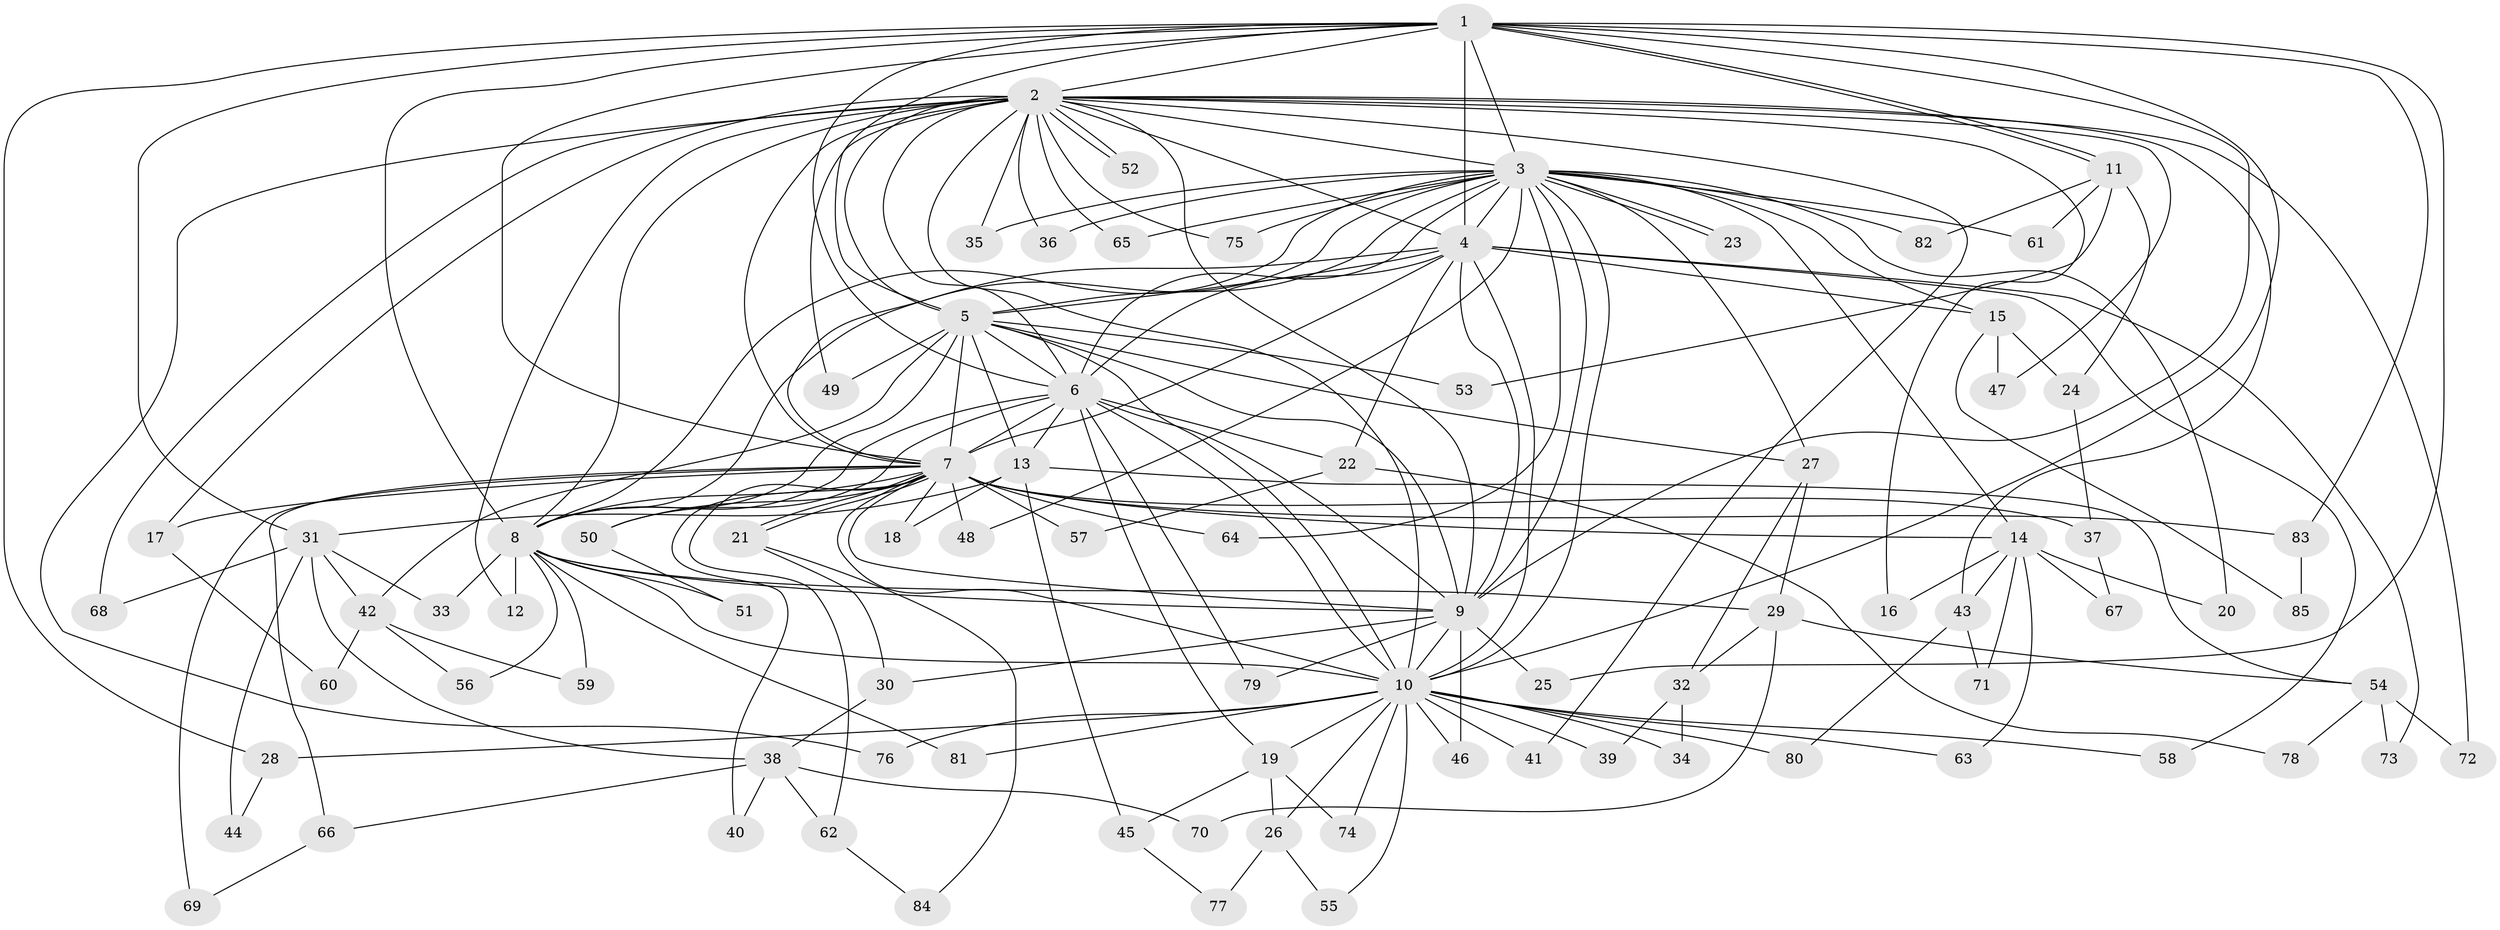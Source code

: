 // coarse degree distribution, {14: 0.04918032786885246, 24: 0.03278688524590164, 15: 0.01639344262295082, 20: 0.01639344262295082, 16: 0.01639344262295082, 13: 0.01639344262295082, 21: 0.01639344262295082, 6: 0.04918032786885246, 2: 0.4918032786885246, 3: 0.14754098360655737, 5: 0.06557377049180328, 1: 0.01639344262295082, 4: 0.04918032786885246, 7: 0.01639344262295082}
// Generated by graph-tools (version 1.1) at 2025/41/03/06/25 10:41:43]
// undirected, 85 vertices, 195 edges
graph export_dot {
graph [start="1"]
  node [color=gray90,style=filled];
  1;
  2;
  3;
  4;
  5;
  6;
  7;
  8;
  9;
  10;
  11;
  12;
  13;
  14;
  15;
  16;
  17;
  18;
  19;
  20;
  21;
  22;
  23;
  24;
  25;
  26;
  27;
  28;
  29;
  30;
  31;
  32;
  33;
  34;
  35;
  36;
  37;
  38;
  39;
  40;
  41;
  42;
  43;
  44;
  45;
  46;
  47;
  48;
  49;
  50;
  51;
  52;
  53;
  54;
  55;
  56;
  57;
  58;
  59;
  60;
  61;
  62;
  63;
  64;
  65;
  66;
  67;
  68;
  69;
  70;
  71;
  72;
  73;
  74;
  75;
  76;
  77;
  78;
  79;
  80;
  81;
  82;
  83;
  84;
  85;
  1 -- 2;
  1 -- 3;
  1 -- 4;
  1 -- 5;
  1 -- 6;
  1 -- 7;
  1 -- 8;
  1 -- 9;
  1 -- 10;
  1 -- 11;
  1 -- 11;
  1 -- 25;
  1 -- 28;
  1 -- 31;
  1 -- 83;
  2 -- 3;
  2 -- 4;
  2 -- 5;
  2 -- 6;
  2 -- 7;
  2 -- 8;
  2 -- 9;
  2 -- 10;
  2 -- 12;
  2 -- 16;
  2 -- 17;
  2 -- 35;
  2 -- 36;
  2 -- 41;
  2 -- 43;
  2 -- 47;
  2 -- 49;
  2 -- 52;
  2 -- 52;
  2 -- 65;
  2 -- 68;
  2 -- 72;
  2 -- 75;
  2 -- 76;
  3 -- 4;
  3 -- 5;
  3 -- 6;
  3 -- 7;
  3 -- 8;
  3 -- 9;
  3 -- 10;
  3 -- 14;
  3 -- 15;
  3 -- 20;
  3 -- 23;
  3 -- 23;
  3 -- 27;
  3 -- 35;
  3 -- 36;
  3 -- 48;
  3 -- 61;
  3 -- 64;
  3 -- 65;
  3 -- 75;
  3 -- 82;
  4 -- 5;
  4 -- 6;
  4 -- 7;
  4 -- 8;
  4 -- 9;
  4 -- 10;
  4 -- 15;
  4 -- 22;
  4 -- 58;
  4 -- 73;
  5 -- 6;
  5 -- 7;
  5 -- 8;
  5 -- 9;
  5 -- 10;
  5 -- 13;
  5 -- 27;
  5 -- 42;
  5 -- 49;
  5 -- 53;
  6 -- 7;
  6 -- 8;
  6 -- 9;
  6 -- 10;
  6 -- 13;
  6 -- 19;
  6 -- 22;
  6 -- 50;
  6 -- 79;
  7 -- 8;
  7 -- 9;
  7 -- 10;
  7 -- 14;
  7 -- 17;
  7 -- 18;
  7 -- 21;
  7 -- 21;
  7 -- 37;
  7 -- 40;
  7 -- 48;
  7 -- 50;
  7 -- 57;
  7 -- 62;
  7 -- 64;
  7 -- 66;
  7 -- 69;
  7 -- 83;
  8 -- 9;
  8 -- 10;
  8 -- 12;
  8 -- 29;
  8 -- 33;
  8 -- 51;
  8 -- 56;
  8 -- 59;
  8 -- 81;
  9 -- 10;
  9 -- 25;
  9 -- 30;
  9 -- 46;
  9 -- 79;
  10 -- 19;
  10 -- 26;
  10 -- 28;
  10 -- 34;
  10 -- 39;
  10 -- 41;
  10 -- 46;
  10 -- 55;
  10 -- 58;
  10 -- 63;
  10 -- 74;
  10 -- 76;
  10 -- 80;
  10 -- 81;
  11 -- 24;
  11 -- 53;
  11 -- 61;
  11 -- 82;
  13 -- 18;
  13 -- 31;
  13 -- 45;
  13 -- 54;
  14 -- 16;
  14 -- 20;
  14 -- 43;
  14 -- 63;
  14 -- 67;
  14 -- 71;
  15 -- 24;
  15 -- 47;
  15 -- 85;
  17 -- 60;
  19 -- 26;
  19 -- 45;
  19 -- 74;
  21 -- 30;
  21 -- 84;
  22 -- 57;
  22 -- 78;
  24 -- 37;
  26 -- 55;
  26 -- 77;
  27 -- 29;
  27 -- 32;
  28 -- 44;
  29 -- 32;
  29 -- 54;
  29 -- 70;
  30 -- 38;
  31 -- 33;
  31 -- 38;
  31 -- 42;
  31 -- 44;
  31 -- 68;
  32 -- 34;
  32 -- 39;
  37 -- 67;
  38 -- 40;
  38 -- 62;
  38 -- 66;
  38 -- 70;
  42 -- 56;
  42 -- 59;
  42 -- 60;
  43 -- 71;
  43 -- 80;
  45 -- 77;
  50 -- 51;
  54 -- 72;
  54 -- 73;
  54 -- 78;
  62 -- 84;
  66 -- 69;
  83 -- 85;
}
